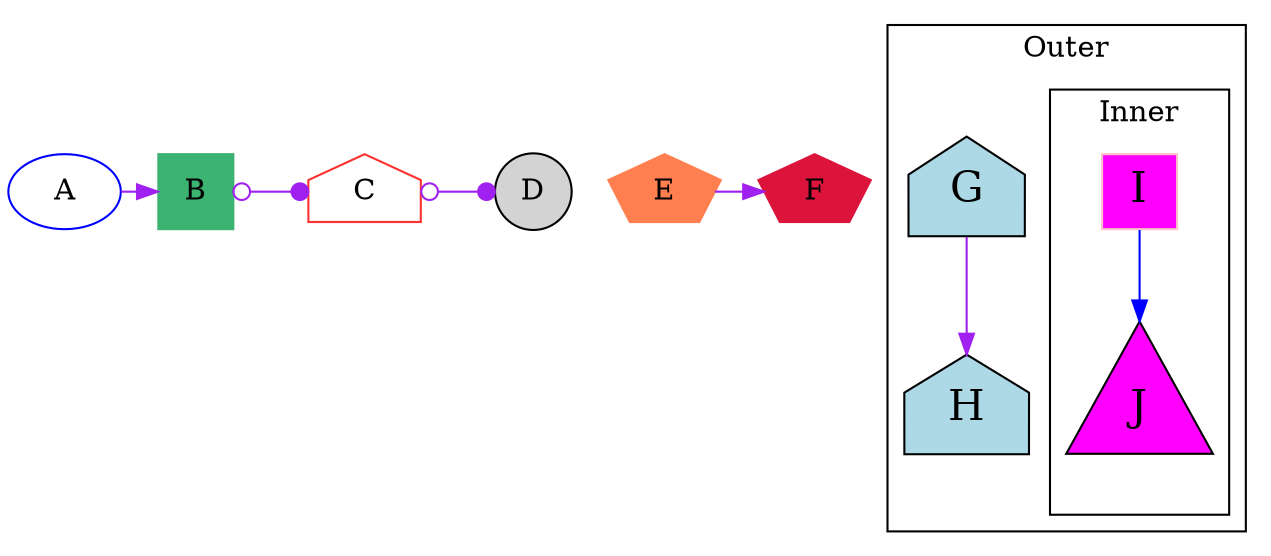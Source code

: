 strict digraph graph_55
{
	A [color = blue]

	node [shape = house]
	edge [color = purple]

	{
		rank = same
		C
		node [shape = circle style = filled]
		A -> B
		B [color = mediumseagreen]
		C [color = firebrick1]
		B -> C -> D [arrowtail = odot arrowhead = dot dir = both minlen = 2]
		{
			node [shape = pentagon]
			E [color = coral]
			F [color = crimson]
			E -> F
		}
	}

	B [shape = square]

	node [fillcolor = lightblue fontsize = 20 style = filled]

	subgraph cluster_outer
	{
		label = Outer
		G -> H

		subgraph cluster_inner
		{
			label = Inner
			node [fillcolor = magenta shape = triangle]
			edge [color = blue]
			I [color = pink shape = square]
			I -> J
		}
	}
	graph [rankdir = TB]
}
